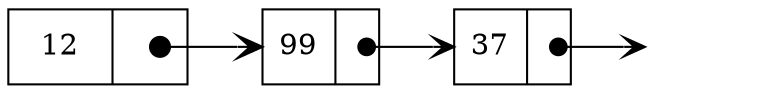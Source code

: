digraph foo {
	rankdir=LR;
	node [shape=record];
	a [label="{ <data> 12 | <ref>  }", width=1.2] 
	b [label="{ <data> 99 | <ref>  }"];
	c [label="{ <data> 37 | <ref>  }"];
	d [shape=none, label="", image="X_Shape_Pillar_Yellow.png"];
	a:ref:c -> b:data [arrowhead=vee, arrowtail=dot, dir=both, tailclip=false, arrowsize=1.2];
	b:ref:c -> c:data [arrowhead=vee, arrowtail=dot, dir=both, tailclip=false];
	c:ref:c -> d      [arrowhead=vee, arrowtail=dot, dir=both, tailclip=false];
}
